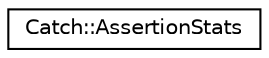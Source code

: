 digraph "Graphical Class Hierarchy"
{
  edge [fontname="Helvetica",fontsize="10",labelfontname="Helvetica",labelfontsize="10"];
  node [fontname="Helvetica",fontsize="10",shape=record];
  rankdir="LR";
  Node1 [label="Catch::AssertionStats",height=0.2,width=0.4,color="black", fillcolor="white", style="filled",URL="$db/dcf/structCatch_1_1AssertionStats.html"];
}
